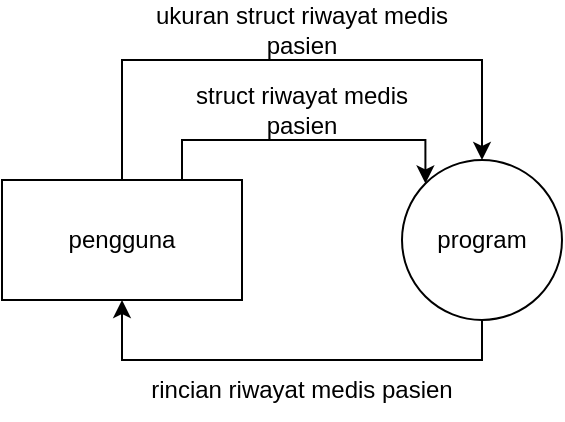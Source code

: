 <mxfile version="24.5.2" type="onedrive">
  <diagram name="Halaman-1" id="_gqbVuaYy3FFYrxtBCHO">
    <mxGraphModel grid="1" page="1" gridSize="10" guides="1" tooltips="1" connect="1" arrows="1" fold="1" pageScale="1" pageWidth="827" pageHeight="1169" math="0" shadow="0">
      <root>
        <mxCell id="0" />
        <mxCell id="1" parent="0" />
        <mxCell id="BdPa3Eqroh7XSUmr9nD--1" style="edgeStyle=orthogonalEdgeStyle;rounded=0;orthogonalLoop=1;jettySize=auto;html=1;exitX=0.75;exitY=0;exitDx=0;exitDy=0;entryX=0;entryY=0;entryDx=0;entryDy=0;" edge="1" parent="1" source="BdPa3Eqroh7XSUmr9nD--3" target="BdPa3Eqroh7XSUmr9nD--5">
          <mxGeometry relative="1" as="geometry">
            <Array as="points">
              <mxPoint x="250" y="190" />
              <mxPoint x="372" y="190" />
            </Array>
          </mxGeometry>
        </mxCell>
        <mxCell id="BdPa3Eqroh7XSUmr9nD--2" style="edgeStyle=orthogonalEdgeStyle;rounded=0;orthogonalLoop=1;jettySize=auto;html=1;exitX=0.5;exitY=0;exitDx=0;exitDy=0;entryX=0.5;entryY=0;entryDx=0;entryDy=0;" edge="1" parent="1" source="BdPa3Eqroh7XSUmr9nD--3" target="BdPa3Eqroh7XSUmr9nD--5">
          <mxGeometry relative="1" as="geometry">
            <Array as="points">
              <mxPoint x="220" y="150" />
              <mxPoint x="400" y="150" />
            </Array>
          </mxGeometry>
        </mxCell>
        <mxCell id="BdPa3Eqroh7XSUmr9nD--3" value="pengguna" style="rounded=0;whiteSpace=wrap;html=1;" vertex="1" parent="1">
          <mxGeometry x="160" y="210" width="120" height="60" as="geometry" />
        </mxCell>
        <mxCell id="BdPa3Eqroh7XSUmr9nD--4" style="edgeStyle=orthogonalEdgeStyle;rounded=0;orthogonalLoop=1;jettySize=auto;html=1;entryX=0.5;entryY=1;entryDx=0;entryDy=0;" edge="1" parent="1" source="BdPa3Eqroh7XSUmr9nD--5" target="BdPa3Eqroh7XSUmr9nD--3">
          <mxGeometry relative="1" as="geometry">
            <Array as="points">
              <mxPoint x="400" y="300" />
              <mxPoint x="220" y="300" />
            </Array>
          </mxGeometry>
        </mxCell>
        <mxCell id="BdPa3Eqroh7XSUmr9nD--5" value="program" style="ellipse;whiteSpace=wrap;html=1;aspect=fixed;" vertex="1" parent="1">
          <mxGeometry x="360" y="200" width="80" height="80" as="geometry" />
        </mxCell>
        <mxCell id="BdPa3Eqroh7XSUmr9nD--6" value="struct riwayat medis pasien" style="text;html=1;align=center;verticalAlign=middle;whiteSpace=wrap;rounded=0;" vertex="1" parent="1">
          <mxGeometry x="250" y="160" width="120" height="30" as="geometry" />
        </mxCell>
        <mxCell id="BdPa3Eqroh7XSUmr9nD--7" value="ukuran struct riwayat medis pasien" style="text;html=1;align=center;verticalAlign=middle;whiteSpace=wrap;rounded=0;" vertex="1" parent="1">
          <mxGeometry x="220" y="120" width="180" height="30" as="geometry" />
        </mxCell>
        <mxCell id="BdPa3Eqroh7XSUmr9nD--8" value="rincian riwayat medis pasien" style="text;html=1;align=center;verticalAlign=middle;whiteSpace=wrap;rounded=0;" vertex="1" parent="1">
          <mxGeometry x="220" y="300" width="180" height="30" as="geometry" />
        </mxCell>
      </root>
    </mxGraphModel>
  </diagram>
</mxfile>
